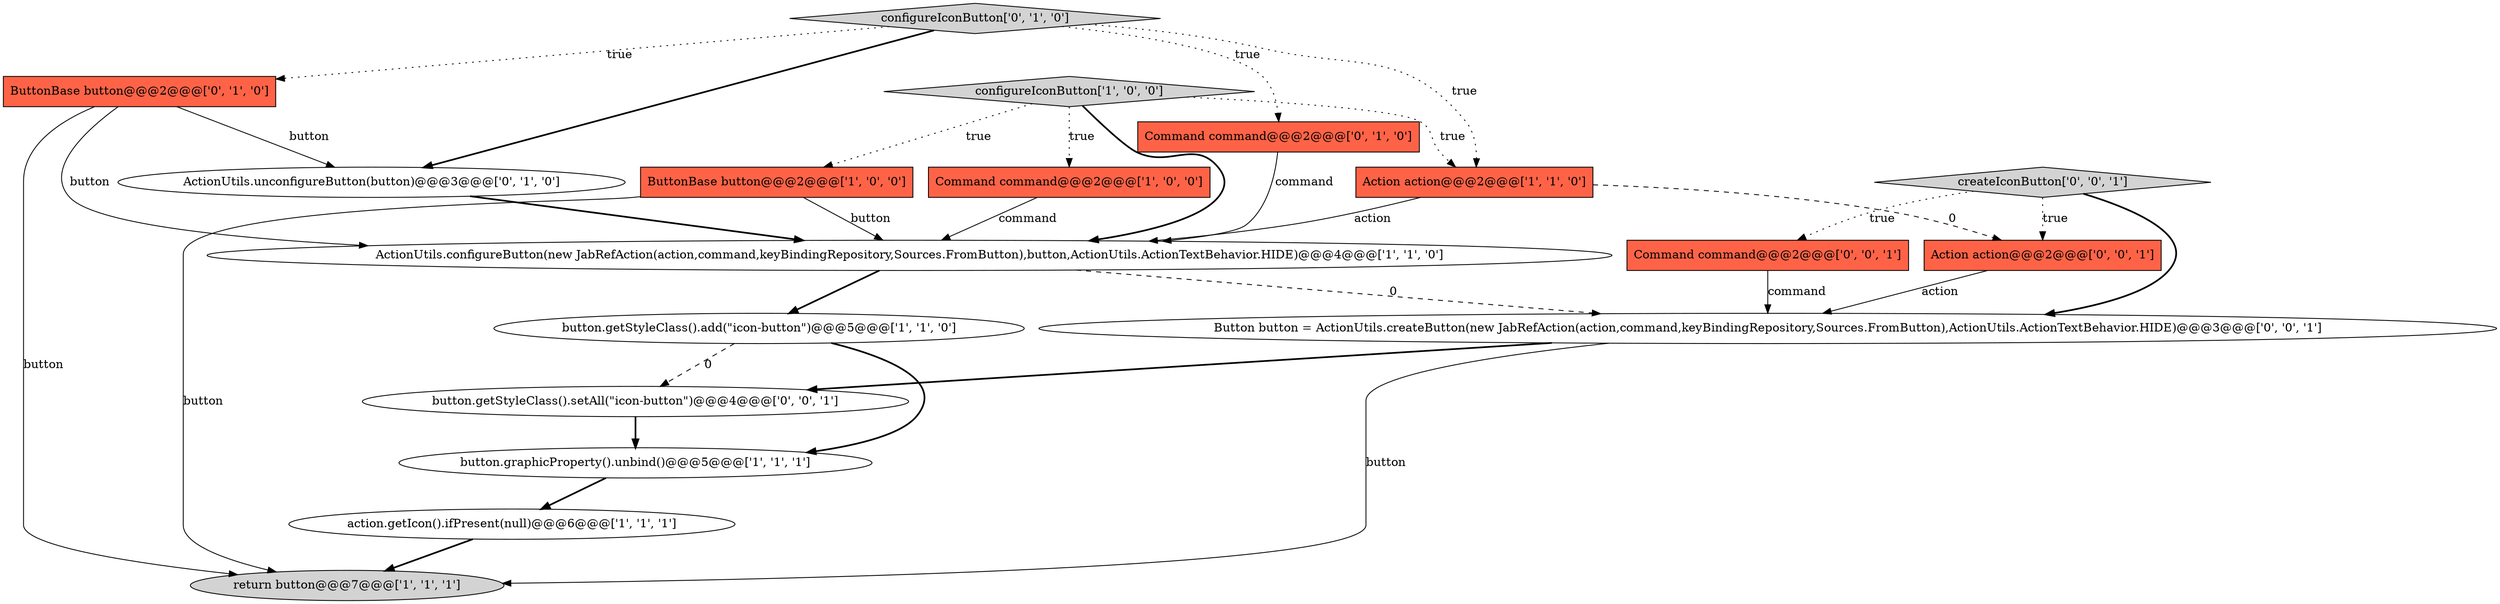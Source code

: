 digraph {
5 [style = filled, label = "action.getIcon().ifPresent(null)@@@6@@@['1', '1', '1']", fillcolor = white, shape = ellipse image = "AAA0AAABBB1BBB"];
2 [style = filled, label = "Action action@@@2@@@['1', '1', '0']", fillcolor = tomato, shape = box image = "AAA0AAABBB1BBB"];
12 [style = filled, label = "Command command@@@2@@@['0', '1', '0']", fillcolor = tomato, shape = box image = "AAA0AAABBB2BBB"];
7 [style = filled, label = "configureIconButton['1', '0', '0']", fillcolor = lightgray, shape = diamond image = "AAA0AAABBB1BBB"];
11 [style = filled, label = "ButtonBase button@@@2@@@['0', '1', '0']", fillcolor = tomato, shape = box image = "AAA0AAABBB2BBB"];
8 [style = filled, label = "return button@@@7@@@['1', '1', '1']", fillcolor = lightgray, shape = ellipse image = "AAA0AAABBB1BBB"];
0 [style = filled, label = "ButtonBase button@@@2@@@['1', '0', '0']", fillcolor = tomato, shape = box image = "AAA0AAABBB1BBB"];
6 [style = filled, label = "button.graphicProperty().unbind()@@@5@@@['1', '1', '1']", fillcolor = white, shape = ellipse image = "AAA0AAABBB1BBB"];
9 [style = filled, label = "configureIconButton['0', '1', '0']", fillcolor = lightgray, shape = diamond image = "AAA0AAABBB2BBB"];
14 [style = filled, label = "createIconButton['0', '0', '1']", fillcolor = lightgray, shape = diamond image = "AAA0AAABBB3BBB"];
10 [style = filled, label = "ActionUtils.unconfigureButton(button)@@@3@@@['0', '1', '0']", fillcolor = white, shape = ellipse image = "AAA1AAABBB2BBB"];
4 [style = filled, label = "button.getStyleClass().add(\"icon-button\")@@@5@@@['1', '1', '0']", fillcolor = white, shape = ellipse image = "AAA0AAABBB1BBB"];
16 [style = filled, label = "Button button = ActionUtils.createButton(new JabRefAction(action,command,keyBindingRepository,Sources.FromButton),ActionUtils.ActionTextBehavior.HIDE)@@@3@@@['0', '0', '1']", fillcolor = white, shape = ellipse image = "AAA0AAABBB3BBB"];
15 [style = filled, label = "Action action@@@2@@@['0', '0', '1']", fillcolor = tomato, shape = box image = "AAA0AAABBB3BBB"];
13 [style = filled, label = "Command command@@@2@@@['0', '0', '1']", fillcolor = tomato, shape = box image = "AAA0AAABBB3BBB"];
17 [style = filled, label = "button.getStyleClass().setAll(\"icon-button\")@@@4@@@['0', '0', '1']", fillcolor = white, shape = ellipse image = "AAA0AAABBB3BBB"];
1 [style = filled, label = "Command command@@@2@@@['1', '0', '0']", fillcolor = tomato, shape = box image = "AAA0AAABBB1BBB"];
3 [style = filled, label = "ActionUtils.configureButton(new JabRefAction(action,command,keyBindingRepository,Sources.FromButton),button,ActionUtils.ActionTextBehavior.HIDE)@@@4@@@['1', '1', '0']", fillcolor = white, shape = ellipse image = "AAA0AAABBB1BBB"];
7->2 [style = dotted, label="true"];
16->8 [style = solid, label="button"];
0->3 [style = solid, label="button"];
4->6 [style = bold, label=""];
5->8 [style = bold, label=""];
14->16 [style = bold, label=""];
15->16 [style = solid, label="action"];
3->16 [style = dashed, label="0"];
9->11 [style = dotted, label="true"];
12->3 [style = solid, label="command"];
11->3 [style = solid, label="button"];
4->17 [style = dashed, label="0"];
7->1 [style = dotted, label="true"];
2->15 [style = dashed, label="0"];
11->8 [style = solid, label="button"];
9->2 [style = dotted, label="true"];
10->3 [style = bold, label=""];
2->3 [style = solid, label="action"];
7->3 [style = bold, label=""];
14->13 [style = dotted, label="true"];
14->15 [style = dotted, label="true"];
17->6 [style = bold, label=""];
13->16 [style = solid, label="command"];
6->5 [style = bold, label=""];
0->8 [style = solid, label="button"];
1->3 [style = solid, label="command"];
7->0 [style = dotted, label="true"];
16->17 [style = bold, label=""];
9->12 [style = dotted, label="true"];
11->10 [style = solid, label="button"];
3->4 [style = bold, label=""];
9->10 [style = bold, label=""];
}
